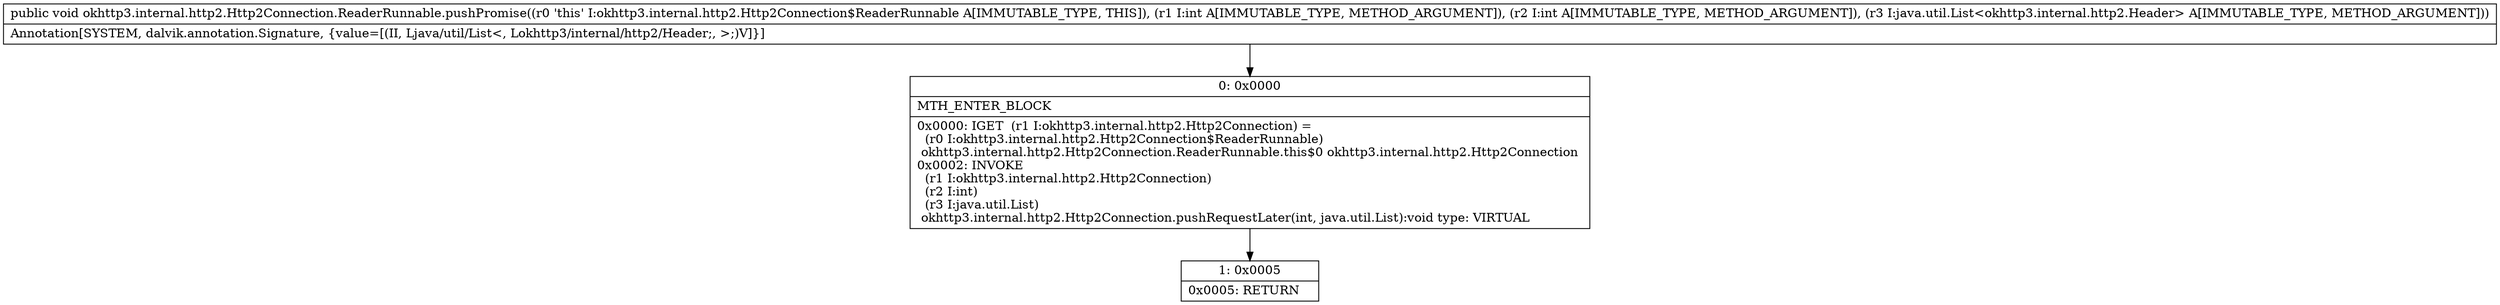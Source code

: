 digraph "CFG forokhttp3.internal.http2.Http2Connection.ReaderRunnable.pushPromise(IILjava\/util\/List;)V" {
Node_0 [shape=record,label="{0\:\ 0x0000|MTH_ENTER_BLOCK\l|0x0000: IGET  (r1 I:okhttp3.internal.http2.Http2Connection) = \l  (r0 I:okhttp3.internal.http2.Http2Connection$ReaderRunnable)\l okhttp3.internal.http2.Http2Connection.ReaderRunnable.this$0 okhttp3.internal.http2.Http2Connection \l0x0002: INVOKE  \l  (r1 I:okhttp3.internal.http2.Http2Connection)\l  (r2 I:int)\l  (r3 I:java.util.List)\l okhttp3.internal.http2.Http2Connection.pushRequestLater(int, java.util.List):void type: VIRTUAL \l}"];
Node_1 [shape=record,label="{1\:\ 0x0005|0x0005: RETURN   \l}"];
MethodNode[shape=record,label="{public void okhttp3.internal.http2.Http2Connection.ReaderRunnable.pushPromise((r0 'this' I:okhttp3.internal.http2.Http2Connection$ReaderRunnable A[IMMUTABLE_TYPE, THIS]), (r1 I:int A[IMMUTABLE_TYPE, METHOD_ARGUMENT]), (r2 I:int A[IMMUTABLE_TYPE, METHOD_ARGUMENT]), (r3 I:java.util.List\<okhttp3.internal.http2.Header\> A[IMMUTABLE_TYPE, METHOD_ARGUMENT]))  | Annotation[SYSTEM, dalvik.annotation.Signature, \{value=[(II, Ljava\/util\/List\<, Lokhttp3\/internal\/http2\/Header;, \>;)V]\}]\l}"];
MethodNode -> Node_0;
Node_0 -> Node_1;
}

